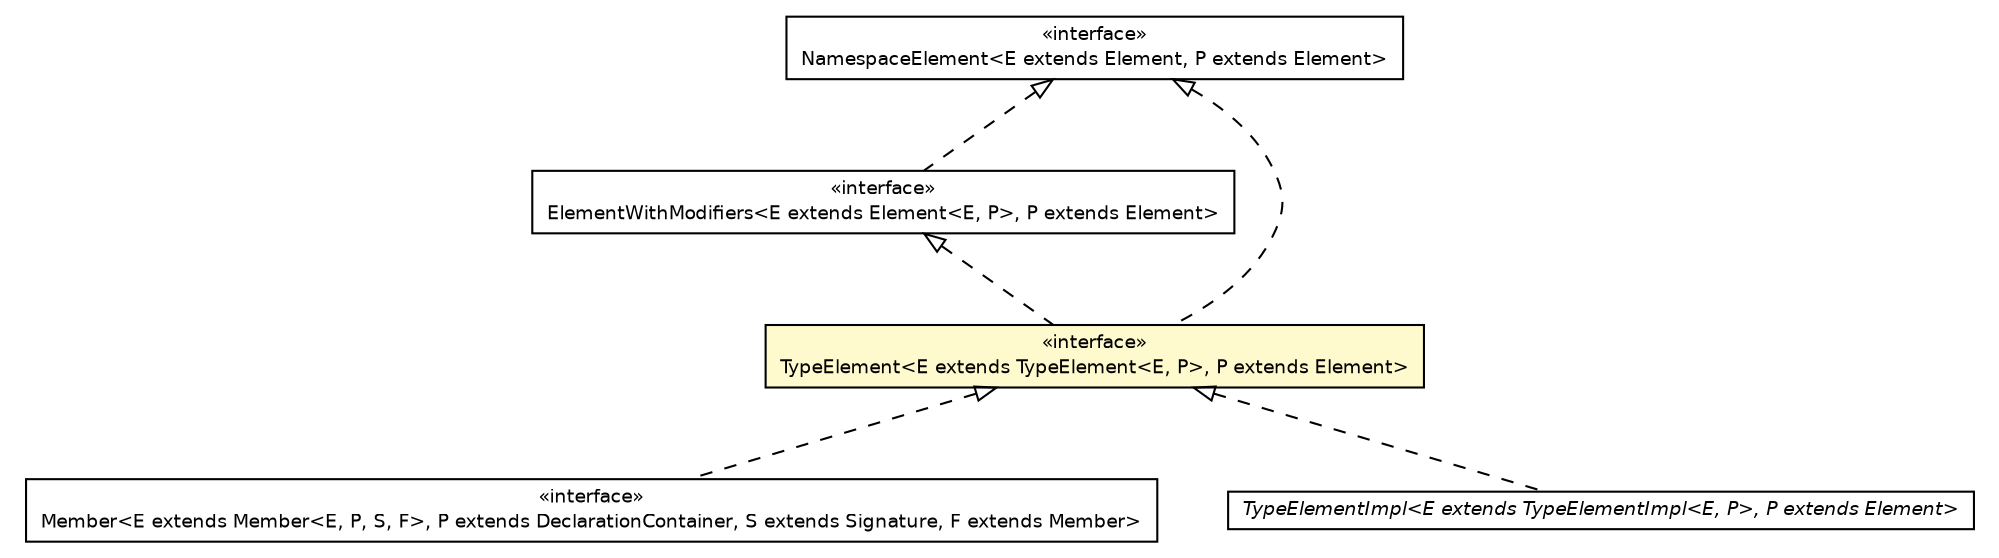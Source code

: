 #!/usr/local/bin/dot
#
# Class diagram 
# Generated by UMLGraph version 5.2 (http://www.umlgraph.org/)
#

digraph G {
	edge [fontname="Helvetica",fontsize=10,labelfontname="Helvetica",labelfontsize=10];
	node [fontname="Helvetica",fontsize=10,shape=plaintext];
	nodesep=0.25;
	ranksep=0.5;
	// chameleon.core.member.Member<E extends chameleon.core.member.Member<E, P, S, F>, P extends chameleon.core.declaration.DeclarationContainer, S extends chameleon.core.declaration.Signature, F extends chameleon.core.member.Member>
	c25107 [label=<<table title="chameleon.core.member.Member" border="0" cellborder="1" cellspacing="0" cellpadding="2" port="p" href="../member/Member.html">
		<tr><td><table border="0" cellspacing="0" cellpadding="1">
<tr><td align="center" balign="center"> &#171;interface&#187; </td></tr>
<tr><td align="center" balign="center"> Member&lt;E extends Member&lt;E, P, S, F&gt;, P extends DeclarationContainer, S extends Signature, F extends Member&gt; </td></tr>
		</table></td></tr>
		</table>>, fontname="Helvetica", fontcolor="black", fontsize=9.0];
	// chameleon.core.modifier.ElementWithModifiers<E extends chameleon.core.element.Element<E, P>, P extends chameleon.core.element.Element>
	c25127 [label=<<table title="chameleon.core.modifier.ElementWithModifiers" border="0" cellborder="1" cellspacing="0" cellpadding="2" port="p" href="../modifier/ElementWithModifiers.html">
		<tr><td><table border="0" cellspacing="0" cellpadding="1">
<tr><td align="center" balign="center"> &#171;interface&#187; </td></tr>
<tr><td align="center" balign="center"> ElementWithModifiers&lt;E extends Element&lt;E, P&gt;, P extends Element&gt; </td></tr>
		</table></td></tr>
		</table>>, fontname="Helvetica", fontcolor="black", fontsize=9.0];
	// chameleon.core.namespace.NamespaceElement<E extends chameleon.core.element.Element, P extends chameleon.core.element.Element>
	c25135 [label=<<table title="chameleon.core.namespace.NamespaceElement" border="0" cellborder="1" cellspacing="0" cellpadding="2" port="p" href="../namespace/NamespaceElement.html">
		<tr><td><table border="0" cellspacing="0" cellpadding="1">
<tr><td align="center" balign="center"> &#171;interface&#187; </td></tr>
<tr><td align="center" balign="center"> NamespaceElement&lt;E extends Element, P extends Element&gt; </td></tr>
		</table></td></tr>
		</table>>, fontname="Helvetica", fontcolor="black", fontsize=9.0];
	// chameleon.core.type.TypeElementImpl<E extends chameleon.core.type.TypeElementImpl<E, P>, P extends chameleon.core.element.Element>
	c25182 [label=<<table title="chameleon.core.type.TypeElementImpl" border="0" cellborder="1" cellspacing="0" cellpadding="2" port="p" href="./TypeElementImpl.html">
		<tr><td><table border="0" cellspacing="0" cellpadding="1">
<tr><td align="center" balign="center"><font face="Helvetica-Oblique"> TypeElementImpl&lt;E extends TypeElementImpl&lt;E, P&gt;, P extends Element&gt; </font></td></tr>
		</table></td></tr>
		</table>>, fontname="Helvetica", fontcolor="black", fontsize=9.0];
	// chameleon.core.type.TypeElement<E extends chameleon.core.type.TypeElement<E, P>, P extends chameleon.core.element.Element>
	c25183 [label=<<table title="chameleon.core.type.TypeElement" border="0" cellborder="1" cellspacing="0" cellpadding="2" port="p" bgcolor="lemonChiffon" href="./TypeElement.html">
		<tr><td><table border="0" cellspacing="0" cellpadding="1">
<tr><td align="center" balign="center"> &#171;interface&#187; </td></tr>
<tr><td align="center" balign="center"> TypeElement&lt;E extends TypeElement&lt;E, P&gt;, P extends Element&gt; </td></tr>
		</table></td></tr>
		</table>>, fontname="Helvetica", fontcolor="black", fontsize=9.0];
	//chameleon.core.member.Member<E extends chameleon.core.member.Member<E, P, S, F>, P extends chameleon.core.declaration.DeclarationContainer, S extends chameleon.core.declaration.Signature, F extends chameleon.core.member.Member> implements chameleon.core.type.TypeElement<E extends chameleon.core.type.TypeElement<E, P>, P extends chameleon.core.element.Element>
	c25183:p -> c25107:p [dir=back,arrowtail=empty,style=dashed];
	//chameleon.core.modifier.ElementWithModifiers<E extends chameleon.core.element.Element<E, P>, P extends chameleon.core.element.Element> implements chameleon.core.namespace.NamespaceElement<E extends chameleon.core.element.Element, P extends chameleon.core.element.Element>
	c25135:p -> c25127:p [dir=back,arrowtail=empty,style=dashed];
	//chameleon.core.type.TypeElementImpl<E extends chameleon.core.type.TypeElementImpl<E, P>, P extends chameleon.core.element.Element> implements chameleon.core.type.TypeElement<E extends chameleon.core.type.TypeElement<E, P>, P extends chameleon.core.element.Element>
	c25183:p -> c25182:p [dir=back,arrowtail=empty,style=dashed];
	//chameleon.core.type.TypeElement<E extends chameleon.core.type.TypeElement<E, P>, P extends chameleon.core.element.Element> implements chameleon.core.namespace.NamespaceElement<E extends chameleon.core.element.Element, P extends chameleon.core.element.Element>
	c25135:p -> c25183:p [dir=back,arrowtail=empty,style=dashed];
	//chameleon.core.type.TypeElement<E extends chameleon.core.type.TypeElement<E, P>, P extends chameleon.core.element.Element> implements chameleon.core.modifier.ElementWithModifiers<E extends chameleon.core.element.Element<E, P>, P extends chameleon.core.element.Element>
	c25127:p -> c25183:p [dir=back,arrowtail=empty,style=dashed];
}

